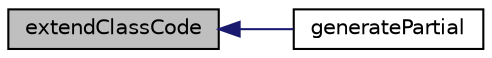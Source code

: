 digraph "extendClassCode"
{
  edge [fontname="Helvetica",fontsize="10",labelfontname="Helvetica",labelfontsize="10"];
  node [fontname="Helvetica",fontsize="10",shape=record];
  rankdir="LR";
  Node1 [label="extendClassCode",height=0.2,width=0.4,color="black", fillcolor="grey75", style="filled" fontcolor="black"];
  Node1 -> Node2 [dir="back",color="midnightblue",fontsize="10",style="solid",fontname="Helvetica"];
  Node2 [label="generatePartial",height=0.2,width=0.4,color="black", fillcolor="white", style="filled",URL="$class_mock_generator.html#a7d655828b30c20188de9d9ffc86a2852"];
}
